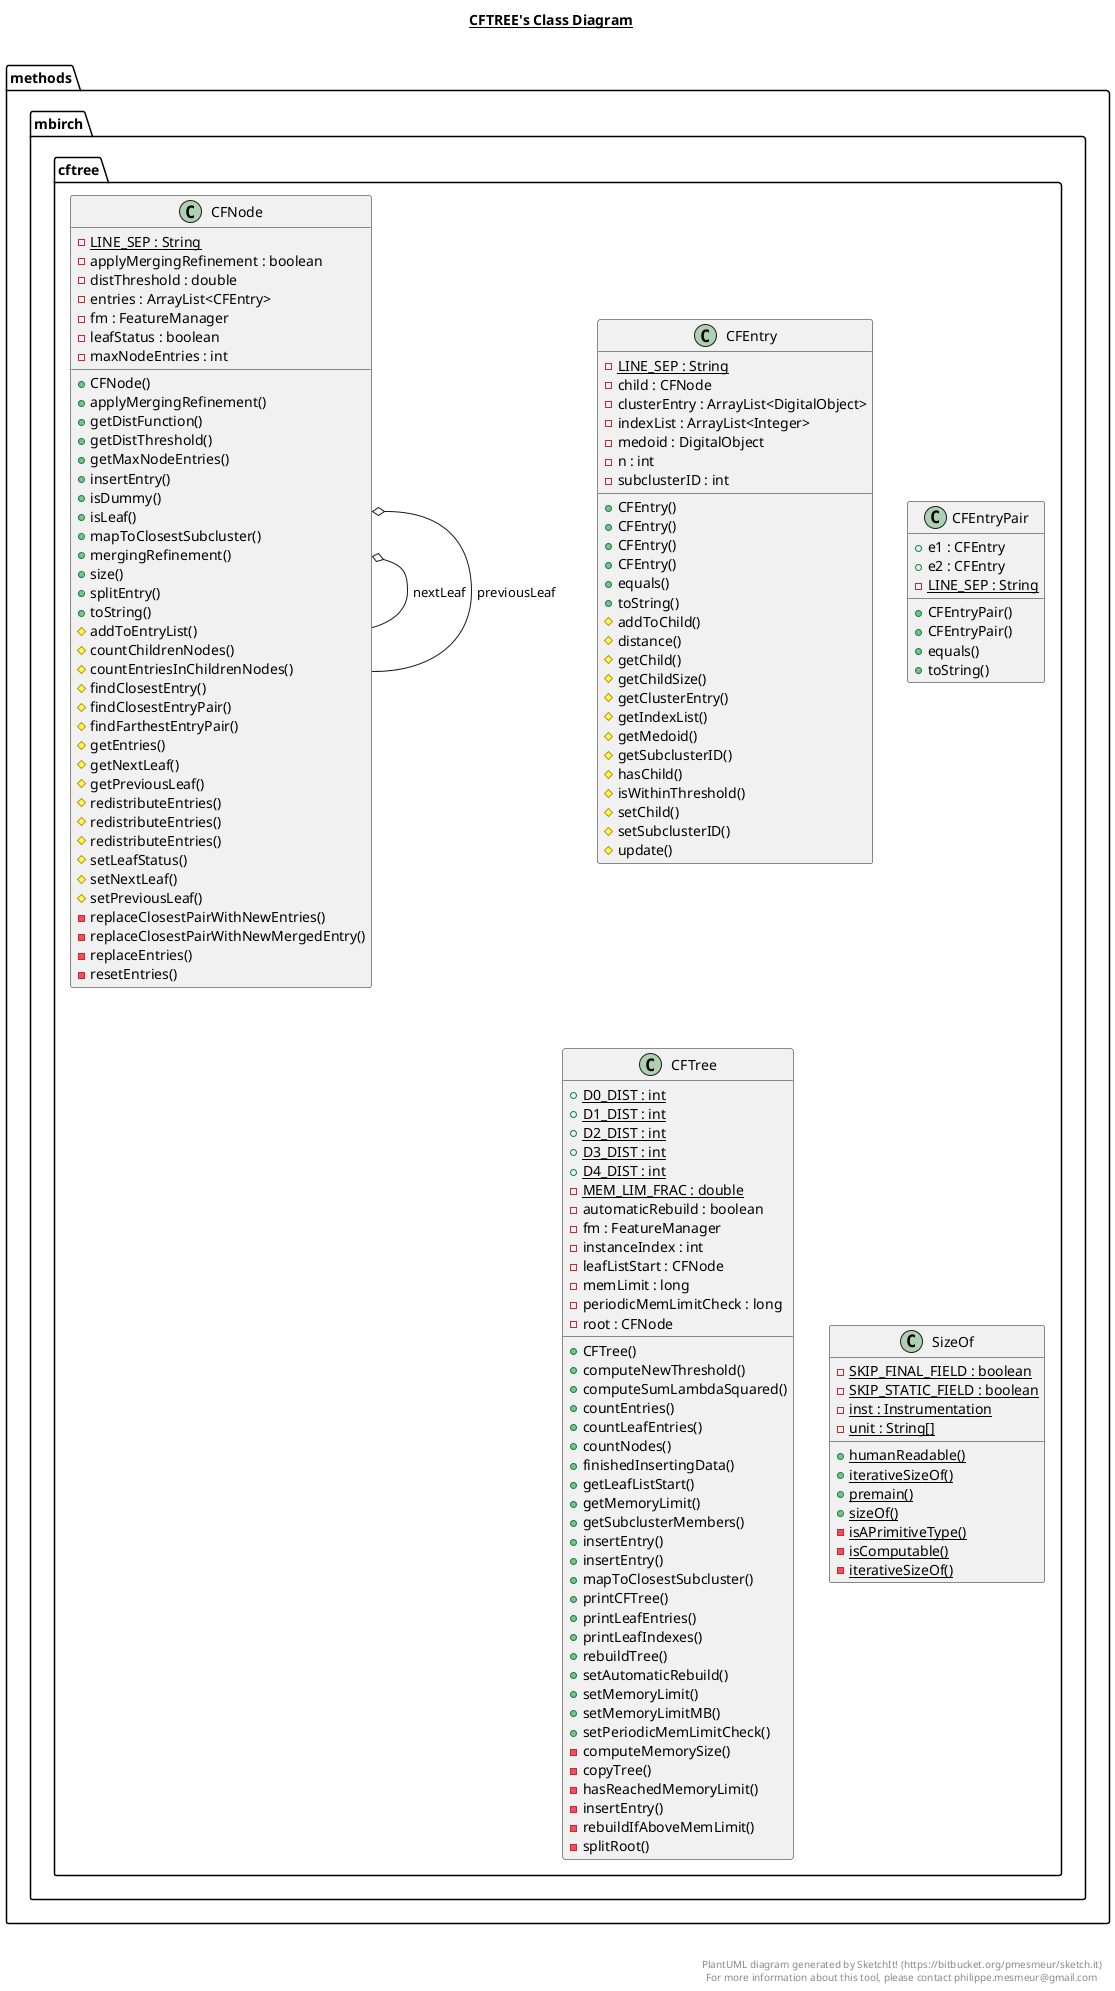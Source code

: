 @startuml

title __CFTREE's Class Diagram__\n

  namespace methods.mbirch {
    namespace cftree {
      class methods.mbirch.cftree.CFEntry {
          {static} - LINE_SEP : String
          - child : CFNode
          - clusterEntry : ArrayList<DigitalObject>
          - indexList : ArrayList<Integer>
          - medoid : DigitalObject
          - n : int
          - subclusterID : int
          + CFEntry()
          + CFEntry()
          + CFEntry()
          + CFEntry()
          + equals()
          + toString()
          # addToChild()
          # distance()
          # getChild()
          # getChildSize()
          # getClusterEntry()
          # getIndexList()
          # getMedoid()
          # getSubclusterID()
          # hasChild()
          # isWithinThreshold()
          # setChild()
          # setSubclusterID()
          # update()
      }
    }
  }
  

  namespace methods.mbirch {
    namespace cftree {
      class methods.mbirch.cftree.CFEntryPair {
          + e1 : CFEntry
          + e2 : CFEntry
          {static} - LINE_SEP : String
          + CFEntryPair()
          + CFEntryPair()
          + equals()
          + toString()
      }
    }
  }
  

  namespace methods.mbirch {
    namespace cftree {
      class methods.mbirch.cftree.CFNode {
          {static} - LINE_SEP : String
          - applyMergingRefinement : boolean
          - distThreshold : double
          - entries : ArrayList<CFEntry>
          - fm : FeatureManager
          - leafStatus : boolean
          - maxNodeEntries : int
          + CFNode()
          + applyMergingRefinement()
          + getDistFunction()
          + getDistThreshold()
          + getMaxNodeEntries()
          + insertEntry()
          + isDummy()
          + isLeaf()
          + mapToClosestSubcluster()
          + mergingRefinement()
          + size()
          + splitEntry()
          + toString()
          # addToEntryList()
          # countChildrenNodes()
          # countEntriesInChildrenNodes()
          # findClosestEntry()
          # findClosestEntryPair()
          # findFarthestEntryPair()
          # getEntries()
          # getNextLeaf()
          # getPreviousLeaf()
          # redistributeEntries()
          # redistributeEntries()
          # redistributeEntries()
          # setLeafStatus()
          # setNextLeaf()
          # setPreviousLeaf()
          - replaceClosestPairWithNewEntries()
          - replaceClosestPairWithNewMergedEntry()
          - replaceEntries()
          - resetEntries()
      }
    }
  }
  

  namespace methods.mbirch {
    namespace cftree {
      class methods.mbirch.cftree.CFTree {
          {static} + D0_DIST : int
          {static} + D1_DIST : int
          {static} + D2_DIST : int
          {static} + D3_DIST : int
          {static} + D4_DIST : int
          {static} - MEM_LIM_FRAC : double
          - automaticRebuild : boolean
          - fm : FeatureManager
          - instanceIndex : int
          - leafListStart : CFNode
          - memLimit : long
          - periodicMemLimitCheck : long
          - root : CFNode
          + CFTree()
          + computeNewThreshold()
          + computeSumLambdaSquared()
          + countEntries()
          + countLeafEntries()
          + countNodes()
          + finishedInsertingData()
          + getLeafListStart()
          + getMemoryLimit()
          + getSubclusterMembers()
          + insertEntry()
          + insertEntry()
          + mapToClosestSubcluster()
          + printCFTree()
          + printLeafEntries()
          + printLeafIndexes()
          + rebuildTree()
          + setAutomaticRebuild()
          + setMemoryLimit()
          + setMemoryLimitMB()
          + setPeriodicMemLimitCheck()
          - computeMemorySize()
          - copyTree()
          - hasReachedMemoryLimit()
          - insertEntry()
          - rebuildIfAboveMemLimit()
          - splitRoot()
      }
    }
  }
  

  namespace methods.mbirch {
    namespace cftree {
      class methods.mbirch.cftree.SizeOf {
          {static} - SKIP_FINAL_FIELD : boolean
          {static} - SKIP_STATIC_FIELD : boolean
          {static} - inst : Instrumentation
          {static} - unit : String[]
          {static} + humanReadable()
          {static} + iterativeSizeOf()
          {static} + premain()
          {static} + sizeOf()
          {static} - isAPrimitiveType()
          {static} - isComputable()
          {static} - iterativeSizeOf()
      }
    }
  }
  

  methods.mbirch.cftree.CFNode o-- methods.mbirch.cftree.CFNode : nextLeaf
  methods.mbirch.cftree.CFNode o-- methods.mbirch.cftree.CFNode : previousLeaf


right footer


PlantUML diagram generated by SketchIt! (https://bitbucket.org/pmesmeur/sketch.it)
For more information about this tool, please contact philippe.mesmeur@gmail.com
endfooter

@enduml
